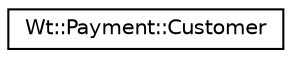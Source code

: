 digraph "Graphical Class Hierarchy"
{
 // LATEX_PDF_SIZE
  edge [fontname="Helvetica",fontsize="10",labelfontname="Helvetica",labelfontsize="10"];
  node [fontname="Helvetica",fontsize="10",shape=record];
  rankdir="LR";
  Node0 [label="Wt::Payment::Customer",height=0.2,width=0.4,color="black", fillcolor="white", style="filled",URL="$classWt_1_1Payment_1_1Customer.html",tooltip="Contains customer information."];
}
